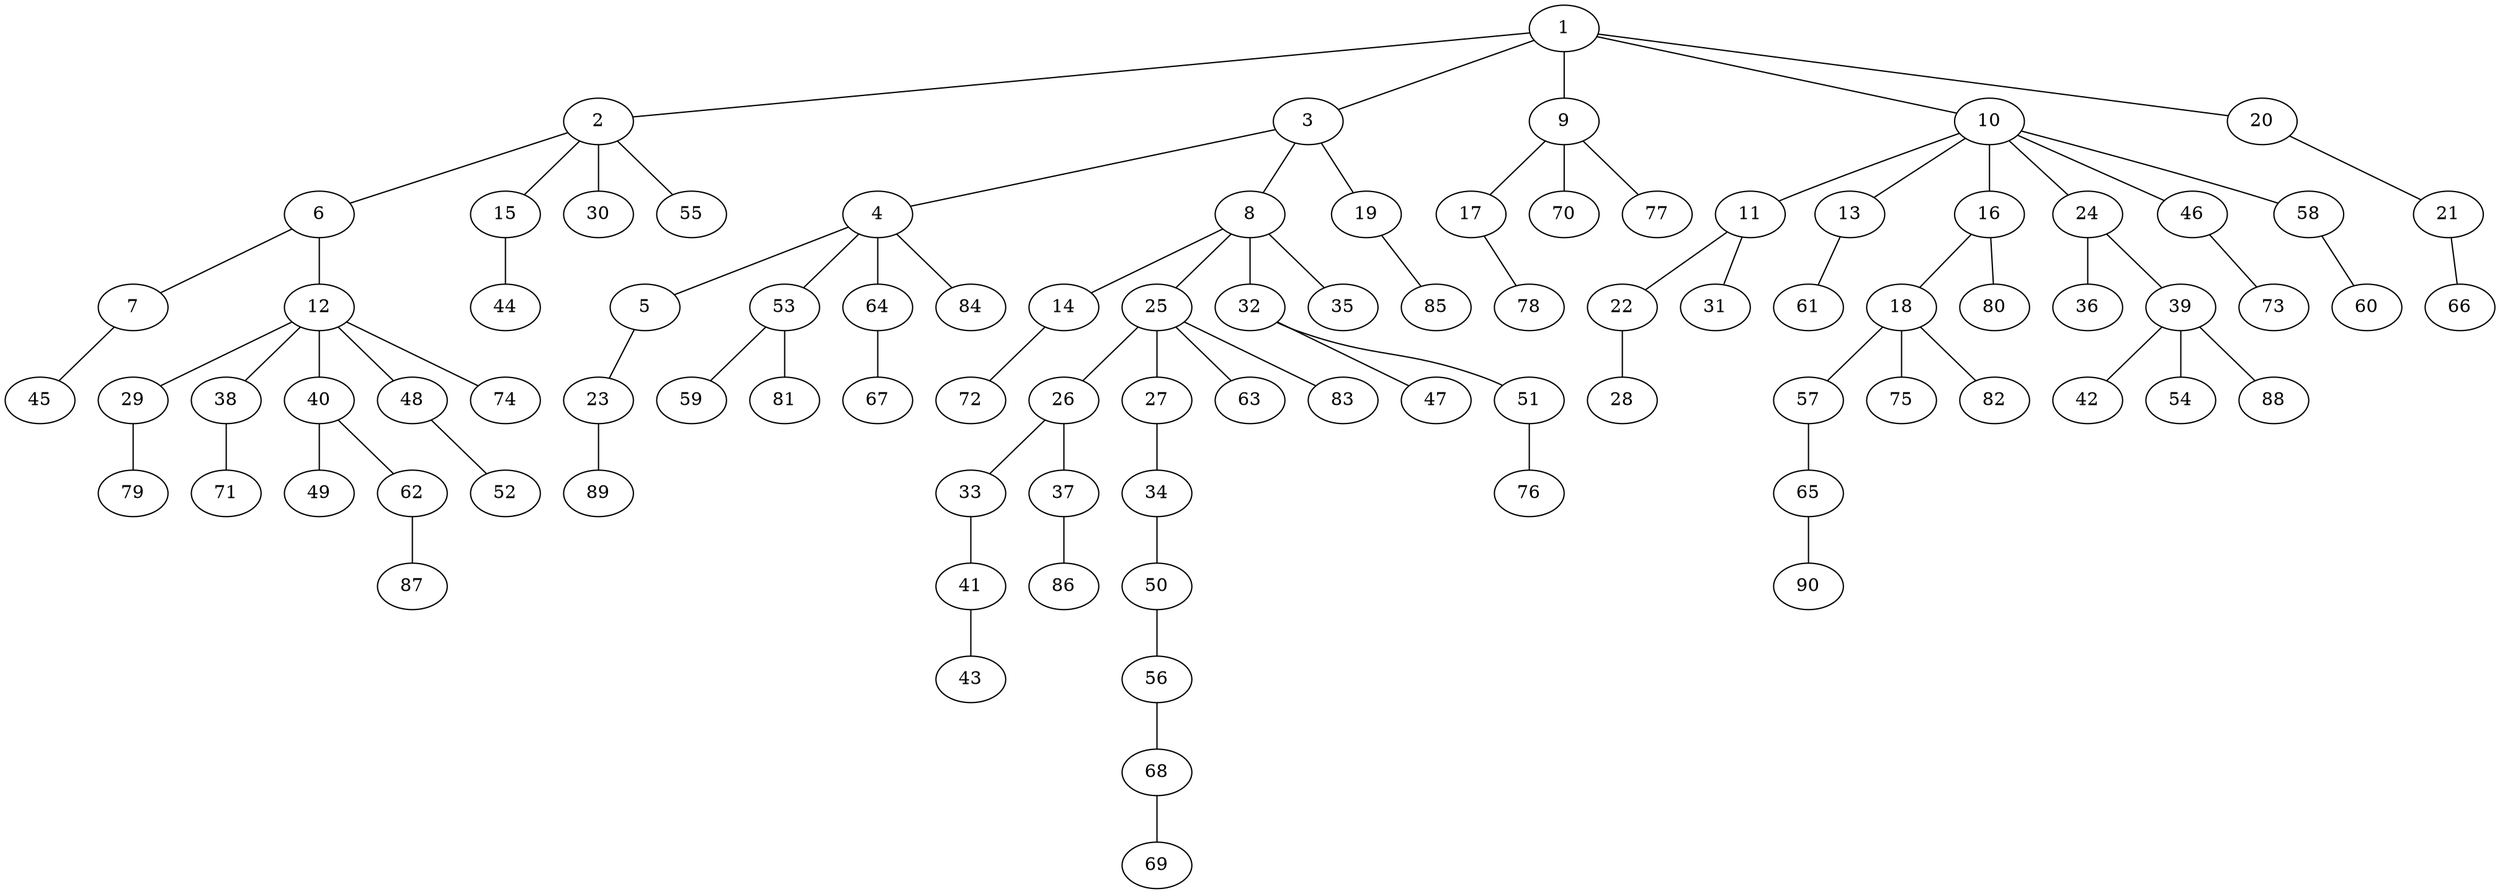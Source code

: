 graph graphname {1--2
1--3
1--9
1--10
1--20
2--6
2--15
2--30
2--55
3--4
3--8
3--19
4--5
4--53
4--64
4--84
5--23
6--7
6--12
7--45
8--14
8--25
8--32
8--35
9--17
9--70
9--77
10--11
10--13
10--16
10--24
10--46
10--58
11--22
11--31
12--29
12--38
12--40
12--48
12--74
13--61
14--72
15--44
16--18
16--80
17--78
18--57
18--75
18--82
19--85
20--21
21--66
22--28
23--89
24--36
24--39
25--26
25--27
25--63
25--83
26--33
26--37
27--34
29--79
32--47
32--51
33--41
34--50
37--86
38--71
39--42
39--54
39--88
40--49
40--62
41--43
46--73
48--52
50--56
51--76
53--59
53--81
56--68
57--65
58--60
62--87
64--67
65--90
68--69
}